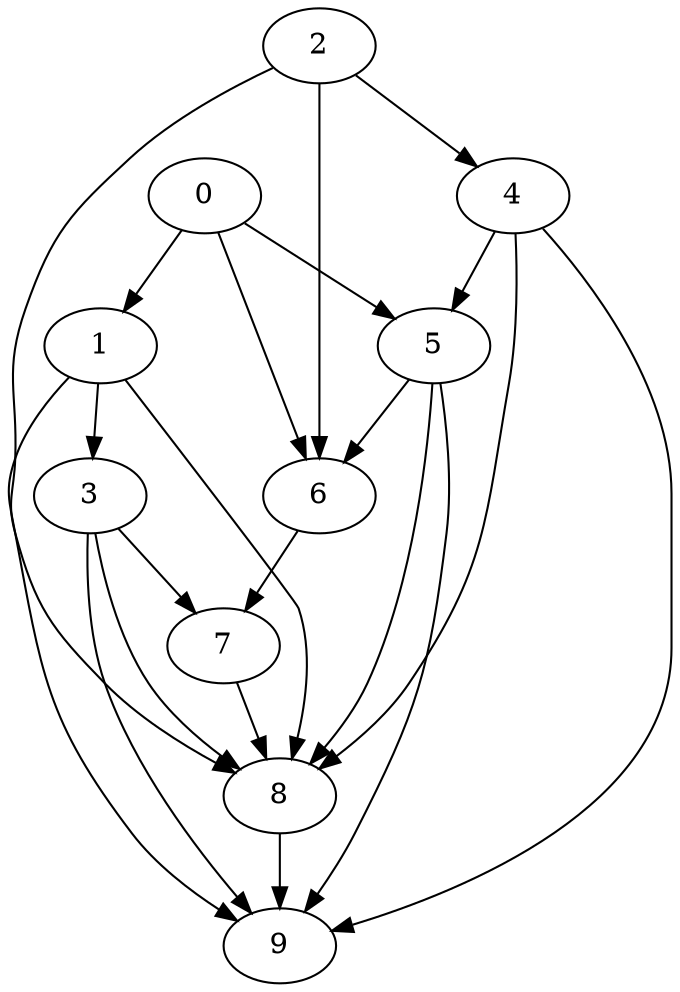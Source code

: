 digraph "Random_Nodes_10_Density_2.10_CCR_10.00_WeightType_Random" {
	graph ["Duplicate states"=0,
		GraphType=Random,
		"Max states in OPEN"=0,
		Modes="120000ms; topo-ordered tasks, ; Pruning: task equivalence, fixed order ready list, ; F-value: ; Optimisation: best schedule length (\
SL) optimisation on equal, ",
		NumberOfTasks=10,
		"Pruned using list schedule length"=13,
		"States removed from OPEN"=0,
		TargetSystem="Homogeneous-4",
		"Time to schedule (ms)"=99,
		"Total idle time"=32,
		"Total schedule length"=62,
		"Total sequential time"=62,
		"Total states created"=23
	];
	2	["Finish time"=3,
		Processor=0,
		"Start time"=0,
		Weight=3];
	4	["Finish time"=17,
		Processor=0,
		"Start time"=10,
		Weight=7];
	2 -> 4	[Weight=55];
	6	["Finish time"=43,
		Processor=0,
		"Start time"=38,
		Weight=5];
	2 -> 6	[Weight=44];
	8	["Finish time"=57,
		Processor=0,
		"Start time"=47,
		Weight=10];
	2 -> 8	[Weight=11];
	0	["Finish time"=10,
		Processor=0,
		"Start time"=3,
		Weight=7];
	1	["Finish time"=27,
		Processor=0,
		"Start time"=17,
		Weight=10];
	0 -> 1	[Weight=28];
	5	["Finish time"=34,
		Processor=0,
		"Start time"=27,
		Weight=7];
	0 -> 5	[Weight=33];
	0 -> 6	[Weight=28];
	4 -> 5	[Weight=33];
	4 -> 8	[Weight=39];
	9	["Finish time"=62,
		Processor=0,
		"Start time"=57,
		Weight=5];
	4 -> 9	[Weight=44];
	3	["Finish time"=38,
		Processor=0,
		"Start time"=34,
		Weight=4];
	1 -> 3	[Weight=39];
	1 -> 8	[Weight=17];
	1 -> 9	[Weight=33];
	5 -> 6	[Weight=17];
	5 -> 8	[Weight=50];
	5 -> 9	[Weight=22];
	7	["Finish time"=47,
		Processor=0,
		"Start time"=43,
		Weight=4];
	3 -> 7	[Weight=33];
	3 -> 8	[Weight=22];
	3 -> 9	[Weight=11];
	6 -> 7	[Weight=22];
	7 -> 8	[Weight=17];
	8 -> 9	[Weight=22];
}
